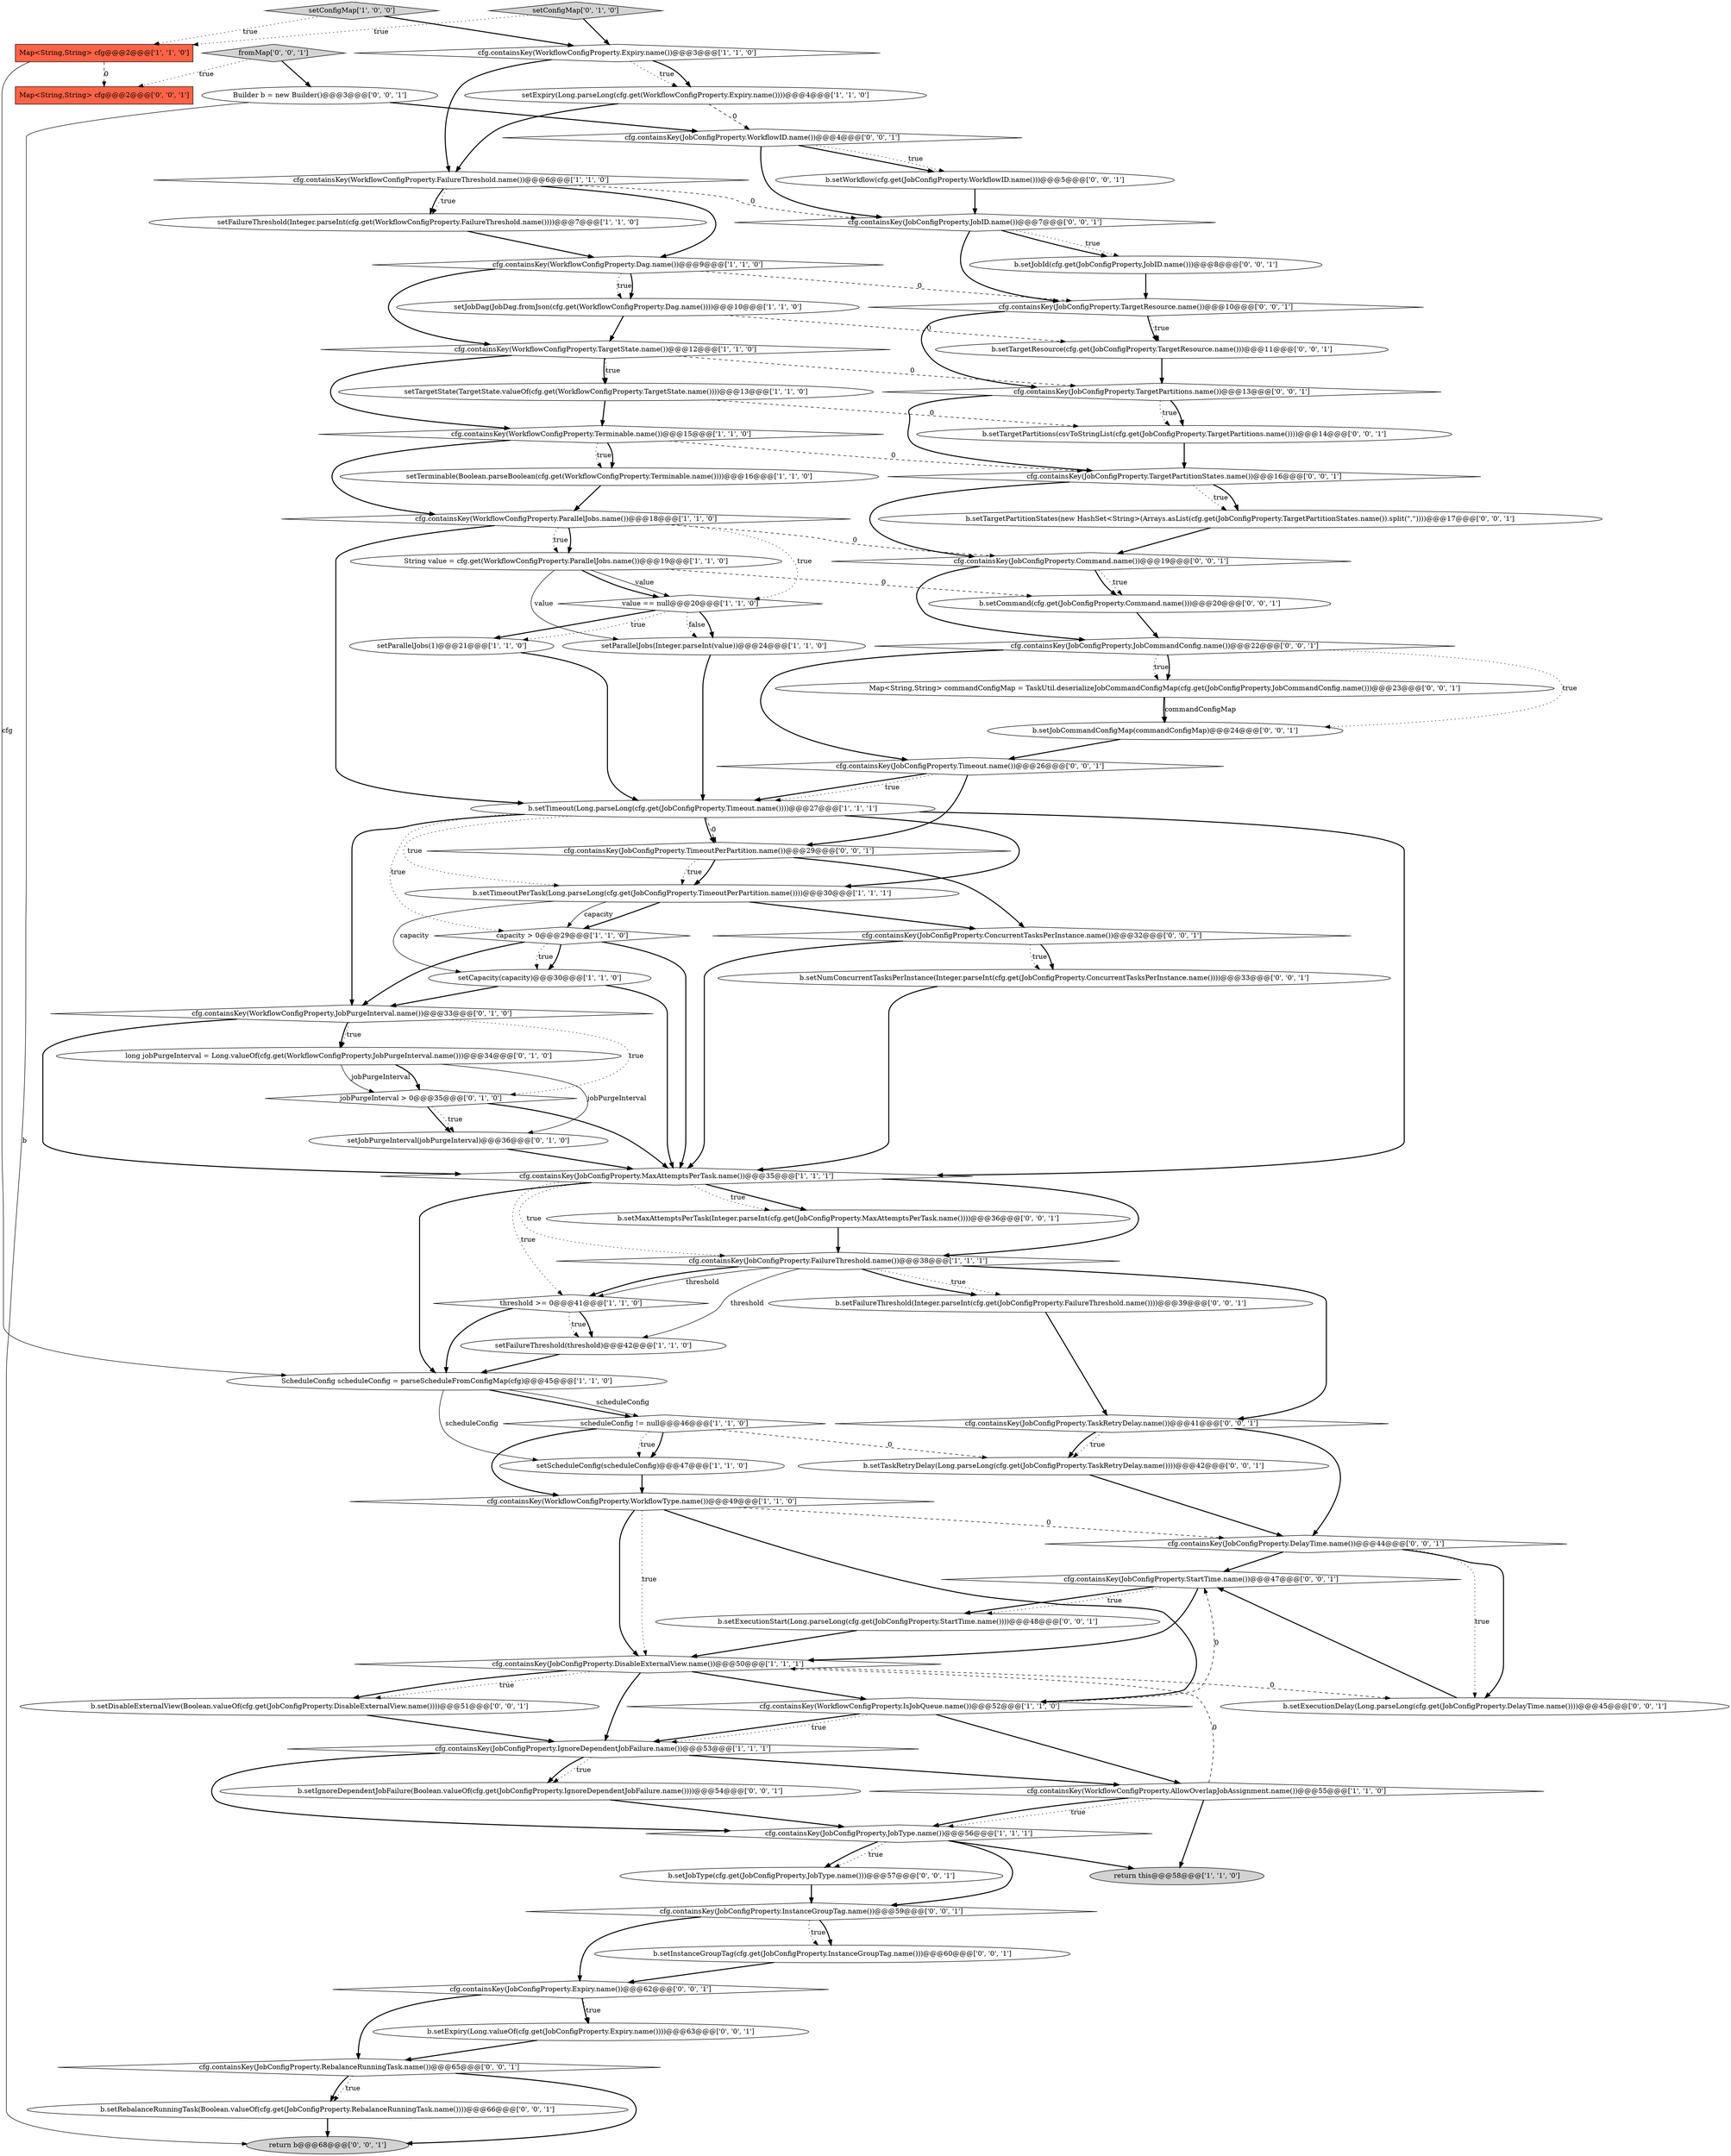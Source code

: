 digraph {
67 [style = filled, label = "cfg.containsKey(JobConfigProperty.Expiry.name())@@@62@@@['0', '0', '1']", fillcolor = white, shape = diamond image = "AAA0AAABBB3BBB"];
29 [style = filled, label = "b.setTimeoutPerTask(Long.parseLong(cfg.get(JobConfigProperty.TimeoutPerPartition.name())))@@@30@@@['1', '1', '1']", fillcolor = white, shape = ellipse image = "AAA0AAABBB1BBB"];
75 [style = filled, label = "b.setTargetPartitionStates(new HashSet<String>(Arrays.asList(cfg.get(JobConfigProperty.TargetPartitionStates.name()).split(\",\"))))@@@17@@@['0', '0', '1']", fillcolor = white, shape = ellipse image = "AAA0AAABBB3BBB"];
24 [style = filled, label = "cfg.containsKey(JobConfigProperty.DisableExternalView.name())@@@50@@@['1', '1', '1']", fillcolor = white, shape = diamond image = "AAA0AAABBB1BBB"];
77 [style = filled, label = "cfg.containsKey(JobConfigProperty.InstanceGroupTag.name())@@@59@@@['0', '0', '1']", fillcolor = white, shape = diamond image = "AAA0AAABBB3BBB"];
49 [style = filled, label = "b.setTaskRetryDelay(Long.parseLong(cfg.get(JobConfigProperty.TaskRetryDelay.name())))@@@42@@@['0', '0', '1']", fillcolor = white, shape = ellipse image = "AAA0AAABBB3BBB"];
39 [style = filled, label = "long jobPurgeInterval = Long.valueOf(cfg.get(WorkflowConfigProperty.JobPurgeInterval.name()))@@@34@@@['0', '1', '0']", fillcolor = white, shape = ellipse image = "AAA1AAABBB2BBB"];
36 [style = filled, label = "jobPurgeInterval > 0@@@35@@@['0', '1', '0']", fillcolor = white, shape = diamond image = "AAA1AAABBB2BBB"];
54 [style = filled, label = "b.setCommand(cfg.get(JobConfigProperty.Command.name()))@@@20@@@['0', '0', '1']", fillcolor = white, shape = ellipse image = "AAA0AAABBB3BBB"];
62 [style = filled, label = "b.setExecutionStart(Long.parseLong(cfg.get(JobConfigProperty.StartTime.name())))@@@48@@@['0', '0', '1']", fillcolor = white, shape = ellipse image = "AAA0AAABBB3BBB"];
76 [style = filled, label = "cfg.containsKey(JobConfigProperty.ConcurrentTasksPerInstance.name())@@@32@@@['0', '0', '1']", fillcolor = white, shape = diamond image = "AAA0AAABBB3BBB"];
57 [style = filled, label = "cfg.containsKey(JobConfigProperty.StartTime.name())@@@47@@@['0', '0', '1']", fillcolor = white, shape = diamond image = "AAA0AAABBB3BBB"];
60 [style = filled, label = "Map<String,String> commandConfigMap = TaskUtil.deserializeJobCommandConfigMap(cfg.get(JobConfigProperty.JobCommandConfig.name()))@@@23@@@['0', '0', '1']", fillcolor = white, shape = ellipse image = "AAA0AAABBB3BBB"];
64 [style = filled, label = "Builder b = new Builder()@@@3@@@['0', '0', '1']", fillcolor = white, shape = ellipse image = "AAA0AAABBB3BBB"];
10 [style = filled, label = "setExpiry(Long.parseLong(cfg.get(WorkflowConfigProperty.Expiry.name())))@@@4@@@['1', '1', '0']", fillcolor = white, shape = ellipse image = "AAA0AAABBB1BBB"];
66 [style = filled, label = "cfg.containsKey(JobConfigProperty.TimeoutPerPartition.name())@@@29@@@['0', '0', '1']", fillcolor = white, shape = diamond image = "AAA0AAABBB3BBB"];
69 [style = filled, label = "fromMap['0', '0', '1']", fillcolor = lightgray, shape = diamond image = "AAA0AAABBB3BBB"];
44 [style = filled, label = "b.setMaxAttemptsPerTask(Integer.parseInt(cfg.get(JobConfigProperty.MaxAttemptsPerTask.name())))@@@36@@@['0', '0', '1']", fillcolor = white, shape = ellipse image = "AAA0AAABBB3BBB"];
31 [style = filled, label = "cfg.containsKey(WorkflowConfigProperty.Terminable.name())@@@15@@@['1', '1', '0']", fillcolor = white, shape = diamond image = "AAA0AAABBB1BBB"];
35 [style = filled, label = "setJobPurgeInterval(jobPurgeInterval)@@@36@@@['0', '1', '0']", fillcolor = white, shape = ellipse image = "AAA1AAABBB2BBB"];
7 [style = filled, label = "setParallelJobs(1)@@@21@@@['1', '1', '0']", fillcolor = white, shape = ellipse image = "AAA0AAABBB1BBB"];
30 [style = filled, label = "cfg.containsKey(JobConfigProperty.FailureThreshold.name())@@@38@@@['1', '1', '1']", fillcolor = white, shape = diamond image = "AAA0AAABBB1BBB"];
79 [style = filled, label = "cfg.containsKey(JobConfigProperty.WorkflowID.name())@@@4@@@['0', '0', '1']", fillcolor = white, shape = diamond image = "AAA0AAABBB3BBB"];
21 [style = filled, label = "threshold >= 0@@@41@@@['1', '1', '0']", fillcolor = white, shape = diamond image = "AAA0AAABBB1BBB"];
27 [style = filled, label = "cfg.containsKey(WorkflowConfigProperty.IsJobQueue.name())@@@52@@@['1', '1', '0']", fillcolor = white, shape = diamond image = "AAA0AAABBB1BBB"];
20 [style = filled, label = "setParallelJobs(Integer.parseInt(value))@@@24@@@['1', '1', '0']", fillcolor = white, shape = ellipse image = "AAA0AAABBB1BBB"];
25 [style = filled, label = "cfg.containsKey(WorkflowConfigProperty.AllowOverlapJobAssignment.name())@@@55@@@['1', '1', '0']", fillcolor = white, shape = diamond image = "AAA0AAABBB1BBB"];
16 [style = filled, label = "cfg.containsKey(JobConfigProperty.JobType.name())@@@56@@@['1', '1', '1']", fillcolor = white, shape = diamond image = "AAA0AAABBB1BBB"];
53 [style = filled, label = "b.setInstanceGroupTag(cfg.get(JobConfigProperty.InstanceGroupTag.name()))@@@60@@@['0', '0', '1']", fillcolor = white, shape = ellipse image = "AAA0AAABBB3BBB"];
1 [style = filled, label = "scheduleConfig != null@@@46@@@['1', '1', '0']", fillcolor = white, shape = diamond image = "AAA0AAABBB1BBB"];
38 [style = filled, label = "cfg.containsKey(WorkflowConfigProperty.JobPurgeInterval.name())@@@33@@@['0', '1', '0']", fillcolor = white, shape = diamond image = "AAA1AAABBB2BBB"];
50 [style = filled, label = "b.setJobType(cfg.get(JobConfigProperty.JobType.name()))@@@57@@@['0', '0', '1']", fillcolor = white, shape = ellipse image = "AAA0AAABBB3BBB"];
8 [style = filled, label = "return this@@@58@@@['1', '1', '0']", fillcolor = lightgray, shape = ellipse image = "AAA0AAABBB1BBB"];
3 [style = filled, label = "setJobDag(JobDag.fromJson(cfg.get(WorkflowConfigProperty.Dag.name())))@@@10@@@['1', '1', '0']", fillcolor = white, shape = ellipse image = "AAA0AAABBB1BBB"];
14 [style = filled, label = "setFailureThreshold(threshold)@@@42@@@['1', '1', '0']", fillcolor = white, shape = ellipse image = "AAA0AAABBB1BBB"];
26 [style = filled, label = "setConfigMap['1', '0', '0']", fillcolor = lightgray, shape = diamond image = "AAA0AAABBB1BBB"];
28 [style = filled, label = "cfg.containsKey(WorkflowConfigProperty.Expiry.name())@@@3@@@['1', '1', '0']", fillcolor = white, shape = diamond image = "AAA0AAABBB1BBB"];
55 [style = filled, label = "b.setTargetResource(cfg.get(JobConfigProperty.TargetResource.name()))@@@11@@@['0', '0', '1']", fillcolor = white, shape = ellipse image = "AAA0AAABBB3BBB"];
58 [style = filled, label = "cfg.containsKey(JobConfigProperty.TargetResource.name())@@@10@@@['0', '0', '1']", fillcolor = white, shape = diamond image = "AAA0AAABBB3BBB"];
63 [style = filled, label = "b.setIgnoreDependentJobFailure(Boolean.valueOf(cfg.get(JobConfigProperty.IgnoreDependentJobFailure.name())))@@@54@@@['0', '0', '1']", fillcolor = white, shape = ellipse image = "AAA0AAABBB3BBB"];
74 [style = filled, label = "Map<String,String> cfg@@@2@@@['0', '0', '1']", fillcolor = tomato, shape = box image = "AAA0AAABBB3BBB"];
78 [style = filled, label = "return b@@@68@@@['0', '0', '1']", fillcolor = lightgray, shape = ellipse image = "AAA0AAABBB3BBB"];
37 [style = filled, label = "setConfigMap['0', '1', '0']", fillcolor = lightgray, shape = diamond image = "AAA0AAABBB2BBB"];
17 [style = filled, label = "setFailureThreshold(Integer.parseInt(cfg.get(WorkflowConfigProperty.FailureThreshold.name())))@@@7@@@['1', '1', '0']", fillcolor = white, shape = ellipse image = "AAA0AAABBB1BBB"];
34 [style = filled, label = "cfg.containsKey(JobConfigProperty.IgnoreDependentJobFailure.name())@@@53@@@['1', '1', '1']", fillcolor = white, shape = diamond image = "AAA0AAABBB1BBB"];
2 [style = filled, label = "Map<String,String> cfg@@@2@@@['1', '1', '0']", fillcolor = tomato, shape = box image = "AAA0AAABBB1BBB"];
47 [style = filled, label = "cfg.containsKey(JobConfigProperty.TargetPartitionStates.name())@@@16@@@['0', '0', '1']", fillcolor = white, shape = diamond image = "AAA0AAABBB3BBB"];
65 [style = filled, label = "cfg.containsKey(JobConfigProperty.Timeout.name())@@@26@@@['0', '0', '1']", fillcolor = white, shape = diamond image = "AAA0AAABBB3BBB"];
68 [style = filled, label = "cfg.containsKey(JobConfigProperty.JobID.name())@@@7@@@['0', '0', '1']", fillcolor = white, shape = diamond image = "AAA0AAABBB3BBB"];
72 [style = filled, label = "b.setJobCommandConfigMap(commandConfigMap)@@@24@@@['0', '0', '1']", fillcolor = white, shape = ellipse image = "AAA0AAABBB3BBB"];
45 [style = filled, label = "b.setFailureThreshold(Integer.parseInt(cfg.get(JobConfigProperty.FailureThreshold.name())))@@@39@@@['0', '0', '1']", fillcolor = white, shape = ellipse image = "AAA0AAABBB3BBB"];
46 [style = filled, label = "cfg.containsKey(JobConfigProperty.JobCommandConfig.name())@@@22@@@['0', '0', '1']", fillcolor = white, shape = diamond image = "AAA0AAABBB3BBB"];
52 [style = filled, label = "b.setExpiry(Long.valueOf(cfg.get(JobConfigProperty.Expiry.name())))@@@63@@@['0', '0', '1']", fillcolor = white, shape = ellipse image = "AAA0AAABBB3BBB"];
9 [style = filled, label = "cfg.containsKey(WorkflowConfigProperty.FailureThreshold.name())@@@6@@@['1', '1', '0']", fillcolor = white, shape = diamond image = "AAA0AAABBB1BBB"];
19 [style = filled, label = "String value = cfg.get(WorkflowConfigProperty.ParallelJobs.name())@@@19@@@['1', '1', '0']", fillcolor = white, shape = ellipse image = "AAA0AAABBB1BBB"];
56 [style = filled, label = "cfg.containsKey(JobConfigProperty.Command.name())@@@19@@@['0', '0', '1']", fillcolor = white, shape = diamond image = "AAA0AAABBB3BBB"];
32 [style = filled, label = "b.setTimeout(Long.parseLong(cfg.get(JobConfigProperty.Timeout.name())))@@@27@@@['1', '1', '1']", fillcolor = white, shape = ellipse image = "AAA0AAABBB1BBB"];
40 [style = filled, label = "b.setExecutionDelay(Long.parseLong(cfg.get(JobConfigProperty.DelayTime.name())))@@@45@@@['0', '0', '1']", fillcolor = white, shape = ellipse image = "AAA0AAABBB3BBB"];
4 [style = filled, label = "setCapacity(capacity)@@@30@@@['1', '1', '0']", fillcolor = white, shape = ellipse image = "AAA0AAABBB1BBB"];
12 [style = filled, label = "cfg.containsKey(JobConfigProperty.MaxAttemptsPerTask.name())@@@35@@@['1', '1', '1']", fillcolor = white, shape = diamond image = "AAA0AAABBB1BBB"];
18 [style = filled, label = "cfg.containsKey(WorkflowConfigProperty.Dag.name())@@@9@@@['1', '1', '0']", fillcolor = white, shape = diamond image = "AAA0AAABBB1BBB"];
5 [style = filled, label = "ScheduleConfig scheduleConfig = parseScheduleFromConfigMap(cfg)@@@45@@@['1', '1', '0']", fillcolor = white, shape = ellipse image = "AAA0AAABBB1BBB"];
51 [style = filled, label = "cfg.containsKey(JobConfigProperty.DelayTime.name())@@@44@@@['0', '0', '1']", fillcolor = white, shape = diamond image = "AAA0AAABBB3BBB"];
0 [style = filled, label = "cfg.containsKey(WorkflowConfigProperty.WorkflowType.name())@@@49@@@['1', '1', '0']", fillcolor = white, shape = diamond image = "AAA0AAABBB1BBB"];
59 [style = filled, label = "b.setWorkflow(cfg.get(JobConfigProperty.WorkflowID.name()))@@@5@@@['0', '0', '1']", fillcolor = white, shape = ellipse image = "AAA0AAABBB3BBB"];
71 [style = filled, label = "b.setDisableExternalView(Boolean.valueOf(cfg.get(JobConfigProperty.DisableExternalView.name())))@@@51@@@['0', '0', '1']", fillcolor = white, shape = ellipse image = "AAA0AAABBB3BBB"];
70 [style = filled, label = "b.setRebalanceRunningTask(Boolean.valueOf(cfg.get(JobConfigProperty.RebalanceRunningTask.name())))@@@66@@@['0', '0', '1']", fillcolor = white, shape = ellipse image = "AAA0AAABBB3BBB"];
23 [style = filled, label = "setScheduleConfig(scheduleConfig)@@@47@@@['1', '1', '0']", fillcolor = white, shape = ellipse image = "AAA0AAABBB1BBB"];
13 [style = filled, label = "setTerminable(Boolean.parseBoolean(cfg.get(WorkflowConfigProperty.Terminable.name())))@@@16@@@['1', '1', '0']", fillcolor = white, shape = ellipse image = "AAA0AAABBB1BBB"];
61 [style = filled, label = "cfg.containsKey(JobConfigProperty.TargetPartitions.name())@@@13@@@['0', '0', '1']", fillcolor = white, shape = diamond image = "AAA0AAABBB3BBB"];
22 [style = filled, label = "setTargetState(TargetState.valueOf(cfg.get(WorkflowConfigProperty.TargetState.name())))@@@13@@@['1', '1', '0']", fillcolor = white, shape = ellipse image = "AAA0AAABBB1BBB"];
33 [style = filled, label = "capacity > 0@@@29@@@['1', '1', '0']", fillcolor = white, shape = diamond image = "AAA0AAABBB1BBB"];
11 [style = filled, label = "cfg.containsKey(WorkflowConfigProperty.TargetState.name())@@@12@@@['1', '1', '0']", fillcolor = white, shape = diamond image = "AAA0AAABBB1BBB"];
73 [style = filled, label = "cfg.containsKey(JobConfigProperty.RebalanceRunningTask.name())@@@65@@@['0', '0', '1']", fillcolor = white, shape = diamond image = "AAA0AAABBB3BBB"];
41 [style = filled, label = "b.setNumConcurrentTasksPerInstance(Integer.parseInt(cfg.get(JobConfigProperty.ConcurrentTasksPerInstance.name())))@@@33@@@['0', '0', '1']", fillcolor = white, shape = ellipse image = "AAA0AAABBB3BBB"];
42 [style = filled, label = "b.setTargetPartitions(csvToStringList(cfg.get(JobConfigProperty.TargetPartitions.name())))@@@14@@@['0', '0', '1']", fillcolor = white, shape = ellipse image = "AAA0AAABBB3BBB"];
48 [style = filled, label = "cfg.containsKey(JobConfigProperty.TaskRetryDelay.name())@@@41@@@['0', '0', '1']", fillcolor = white, shape = diamond image = "AAA0AAABBB3BBB"];
6 [style = filled, label = "cfg.containsKey(WorkflowConfigProperty.ParallelJobs.name())@@@18@@@['1', '1', '0']", fillcolor = white, shape = diamond image = "AAA0AAABBB1BBB"];
15 [style = filled, label = "value == null@@@20@@@['1', '1', '0']", fillcolor = white, shape = diamond image = "AAA0AAABBB1BBB"];
43 [style = filled, label = "b.setJobId(cfg.get(JobConfigProperty.JobID.name()))@@@8@@@['0', '0', '1']", fillcolor = white, shape = ellipse image = "AAA0AAABBB3BBB"];
40->57 [style = bold, label=""];
75->56 [style = bold, label=""];
65->32 [style = bold, label=""];
11->22 [style = bold, label=""];
39->36 [style = solid, label="jobPurgeInterval"];
58->55 [style = bold, label=""];
18->3 [style = dotted, label="true"];
50->77 [style = bold, label=""];
76->12 [style = bold, label=""];
33->4 [style = bold, label=""];
59->68 [style = bold, label=""];
30->21 [style = bold, label=""];
45->48 [style = bold, label=""];
25->16 [style = dotted, label="true"];
5->1 [style = bold, label=""];
13->6 [style = bold, label=""];
73->70 [style = dotted, label="true"];
38->39 [style = dotted, label="true"];
65->66 [style = bold, label=""];
67->73 [style = bold, label=""];
34->63 [style = dotted, label="true"];
3->55 [style = dashed, label="0"];
22->31 [style = bold, label=""];
6->19 [style = bold, label=""];
1->23 [style = bold, label=""];
29->76 [style = bold, label=""];
0->24 [style = dotted, label="true"];
12->30 [style = dotted, label="true"];
12->30 [style = bold, label=""];
43->58 [style = bold, label=""];
51->57 [style = bold, label=""];
0->27 [style = bold, label=""];
5->1 [style = solid, label="scheduleConfig"];
25->16 [style = bold, label=""];
6->32 [style = bold, label=""];
1->49 [style = dashed, label="0"];
31->6 [style = bold, label=""];
66->76 [style = bold, label=""];
2->5 [style = solid, label="cfg"];
9->17 [style = bold, label=""];
30->21 [style = solid, label="threshold"];
37->28 [style = bold, label=""];
44->30 [style = bold, label=""];
32->29 [style = dotted, label="true"];
61->47 [style = bold, label=""];
57->62 [style = bold, label=""];
53->67 [style = bold, label=""];
29->4 [style = solid, label="capacity"];
15->7 [style = dotted, label="true"];
21->14 [style = dotted, label="true"];
24->27 [style = bold, label=""];
73->78 [style = bold, label=""];
27->34 [style = bold, label=""];
34->25 [style = bold, label=""];
55->61 [style = bold, label=""];
25->24 [style = dashed, label="0"];
39->35 [style = solid, label="jobPurgeInterval"];
57->24 [style = bold, label=""];
51->40 [style = dotted, label="true"];
29->33 [style = bold, label=""];
36->35 [style = bold, label=""];
57->62 [style = dotted, label="true"];
33->12 [style = bold, label=""];
68->58 [style = bold, label=""];
54->46 [style = bold, label=""];
38->39 [style = bold, label=""];
33->4 [style = dotted, label="true"];
14->5 [style = bold, label=""];
32->38 [style = bold, label=""];
30->48 [style = bold, label=""];
68->43 [style = bold, label=""];
27->25 [style = bold, label=""];
11->31 [style = bold, label=""];
16->50 [style = bold, label=""];
24->71 [style = dotted, label="true"];
63->16 [style = bold, label=""];
20->32 [style = bold, label=""];
46->72 [style = dotted, label="true"];
70->78 [style = bold, label=""];
16->8 [style = bold, label=""];
31->47 [style = dashed, label="0"];
5->23 [style = solid, label="scheduleConfig"];
15->7 [style = bold, label=""];
77->53 [style = dotted, label="true"];
11->61 [style = dashed, label="0"];
1->23 [style = dotted, label="true"];
67->52 [style = bold, label=""];
39->36 [style = bold, label=""];
28->10 [style = dotted, label="true"];
30->14 [style = solid, label="threshold"];
7->32 [style = bold, label=""];
19->54 [style = dashed, label="0"];
47->56 [style = bold, label=""];
56->46 [style = bold, label=""];
10->79 [style = dashed, label="0"];
77->67 [style = bold, label=""];
12->21 [style = dotted, label="true"];
58->61 [style = bold, label=""];
56->54 [style = dotted, label="true"];
4->12 [style = bold, label=""];
0->51 [style = dashed, label="0"];
15->20 [style = bold, label=""];
46->60 [style = dotted, label="true"];
61->42 [style = dotted, label="true"];
12->44 [style = bold, label=""];
28->10 [style = bold, label=""];
36->12 [style = bold, label=""];
32->29 [style = bold, label=""];
73->70 [style = bold, label=""];
24->71 [style = bold, label=""];
37->2 [style = dotted, label="true"];
61->42 [style = bold, label=""];
28->9 [style = bold, label=""];
1->0 [style = bold, label=""];
27->57 [style = dashed, label="0"];
71->34 [style = bold, label=""];
69->64 [style = bold, label=""];
18->58 [style = dashed, label="0"];
36->35 [style = dotted, label="true"];
42->47 [style = bold, label=""];
72->65 [style = bold, label=""];
21->14 [style = bold, label=""];
66->29 [style = bold, label=""];
60->72 [style = solid, label="commandConfigMap"];
16->50 [style = dotted, label="true"];
16->77 [style = bold, label=""];
6->19 [style = dotted, label="true"];
76->41 [style = dotted, label="true"];
79->59 [style = bold, label=""];
67->52 [style = dotted, label="true"];
19->15 [style = solid, label="value"];
48->49 [style = dotted, label="true"];
46->65 [style = bold, label=""];
34->63 [style = bold, label=""];
64->78 [style = solid, label="b"];
51->40 [style = bold, label=""];
77->53 [style = bold, label=""];
9->17 [style = dotted, label="true"];
23->0 [style = bold, label=""];
38->36 [style = dotted, label="true"];
79->59 [style = dotted, label="true"];
0->24 [style = bold, label=""];
32->33 [style = dotted, label="true"];
62->24 [style = bold, label=""];
31->13 [style = dotted, label="true"];
32->66 [style = bold, label=""];
26->2 [style = dotted, label="true"];
64->79 [style = bold, label=""];
69->74 [style = dotted, label="true"];
26->28 [style = bold, label=""];
33->38 [style = bold, label=""];
31->13 [style = bold, label=""];
6->56 [style = dashed, label="0"];
18->11 [style = bold, label=""];
58->55 [style = dotted, label="true"];
9->18 [style = bold, label=""];
18->3 [style = bold, label=""];
32->12 [style = bold, label=""];
3->11 [style = bold, label=""];
4->38 [style = bold, label=""];
48->49 [style = bold, label=""];
60->72 [style = bold, label=""];
24->34 [style = bold, label=""];
9->68 [style = dashed, label="0"];
32->66 [style = dashed, label="0"];
15->20 [style = dotted, label="false"];
24->40 [style = dashed, label="0"];
48->51 [style = bold, label=""];
10->9 [style = bold, label=""];
49->51 [style = bold, label=""];
27->34 [style = dotted, label="true"];
19->15 [style = bold, label=""];
29->33 [style = solid, label="capacity"];
47->75 [style = dotted, label="true"];
41->12 [style = bold, label=""];
38->12 [style = bold, label=""];
56->54 [style = bold, label=""];
52->73 [style = bold, label=""];
12->5 [style = bold, label=""];
46->60 [style = bold, label=""];
19->20 [style = solid, label="value"];
34->16 [style = bold, label=""];
76->41 [style = bold, label=""];
22->42 [style = dashed, label="0"];
21->5 [style = bold, label=""];
66->29 [style = dotted, label="true"];
12->44 [style = dotted, label="true"];
30->45 [style = dotted, label="true"];
25->8 [style = bold, label=""];
30->45 [style = bold, label=""];
79->68 [style = bold, label=""];
2->74 [style = dashed, label="0"];
35->12 [style = bold, label=""];
11->22 [style = dotted, label="true"];
65->32 [style = dotted, label="true"];
47->75 [style = bold, label=""];
68->43 [style = dotted, label="true"];
6->15 [style = dotted, label="true"];
17->18 [style = bold, label=""];
}
